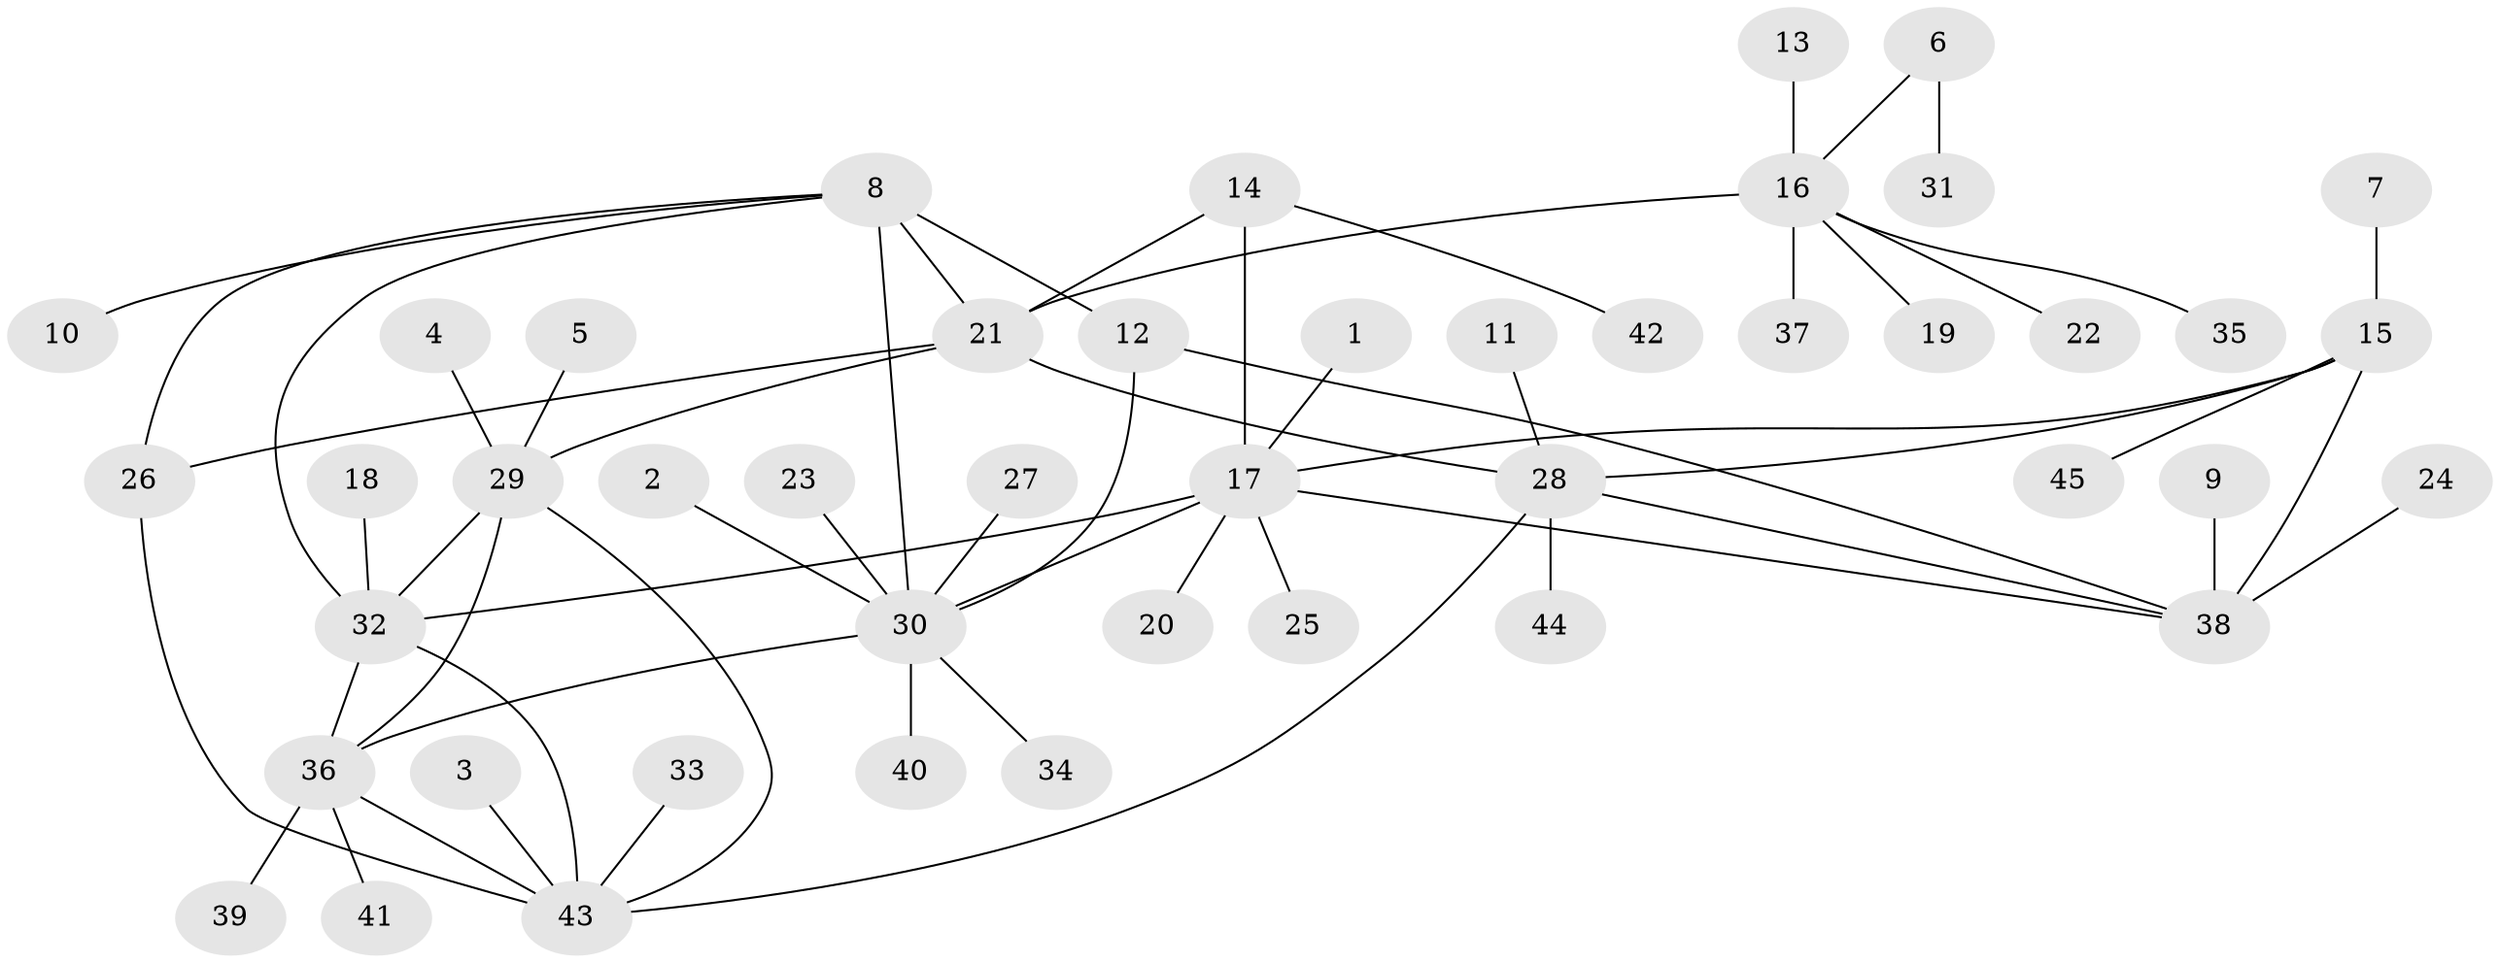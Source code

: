 // original degree distribution, {9: 0.034482758620689655, 8: 0.034482758620689655, 7: 0.034482758620689655, 3: 0.08045977011494253, 5: 0.022988505747126436, 10: 0.034482758620689655, 6: 0.011494252873563218, 4: 0.011494252873563218, 1: 0.5402298850574713, 2: 0.19540229885057472}
// Generated by graph-tools (version 1.1) at 2025/50/03/09/25 03:50:35]
// undirected, 45 vertices, 59 edges
graph export_dot {
graph [start="1"]
  node [color=gray90,style=filled];
  1;
  2;
  3;
  4;
  5;
  6;
  7;
  8;
  9;
  10;
  11;
  12;
  13;
  14;
  15;
  16;
  17;
  18;
  19;
  20;
  21;
  22;
  23;
  24;
  25;
  26;
  27;
  28;
  29;
  30;
  31;
  32;
  33;
  34;
  35;
  36;
  37;
  38;
  39;
  40;
  41;
  42;
  43;
  44;
  45;
  1 -- 17 [weight=1.0];
  2 -- 30 [weight=1.0];
  3 -- 43 [weight=1.0];
  4 -- 29 [weight=1.0];
  5 -- 29 [weight=1.0];
  6 -- 16 [weight=1.0];
  6 -- 31 [weight=1.0];
  7 -- 15 [weight=1.0];
  8 -- 10 [weight=1.0];
  8 -- 12 [weight=2.0];
  8 -- 21 [weight=2.0];
  8 -- 26 [weight=1.0];
  8 -- 30 [weight=2.0];
  8 -- 32 [weight=1.0];
  9 -- 38 [weight=1.0];
  11 -- 28 [weight=1.0];
  12 -- 30 [weight=1.0];
  12 -- 38 [weight=1.0];
  13 -- 16 [weight=1.0];
  14 -- 17 [weight=3.0];
  14 -- 21 [weight=1.0];
  14 -- 42 [weight=1.0];
  15 -- 17 [weight=1.0];
  15 -- 28 [weight=2.0];
  15 -- 38 [weight=2.0];
  15 -- 45 [weight=1.0];
  16 -- 19 [weight=1.0];
  16 -- 21 [weight=3.0];
  16 -- 22 [weight=1.0];
  16 -- 35 [weight=1.0];
  16 -- 37 [weight=1.0];
  17 -- 20 [weight=1.0];
  17 -- 25 [weight=1.0];
  17 -- 30 [weight=1.0];
  17 -- 32 [weight=1.0];
  17 -- 38 [weight=1.0];
  18 -- 32 [weight=1.0];
  21 -- 26 [weight=1.0];
  21 -- 28 [weight=1.0];
  21 -- 29 [weight=1.0];
  23 -- 30 [weight=1.0];
  24 -- 38 [weight=1.0];
  26 -- 43 [weight=1.0];
  27 -- 30 [weight=1.0];
  28 -- 38 [weight=1.0];
  28 -- 43 [weight=1.0];
  28 -- 44 [weight=1.0];
  29 -- 32 [weight=1.0];
  29 -- 36 [weight=1.0];
  29 -- 43 [weight=1.0];
  30 -- 34 [weight=1.0];
  30 -- 36 [weight=1.0];
  30 -- 40 [weight=1.0];
  32 -- 36 [weight=1.0];
  32 -- 43 [weight=1.0];
  33 -- 43 [weight=1.0];
  36 -- 39 [weight=1.0];
  36 -- 41 [weight=1.0];
  36 -- 43 [weight=1.0];
}
